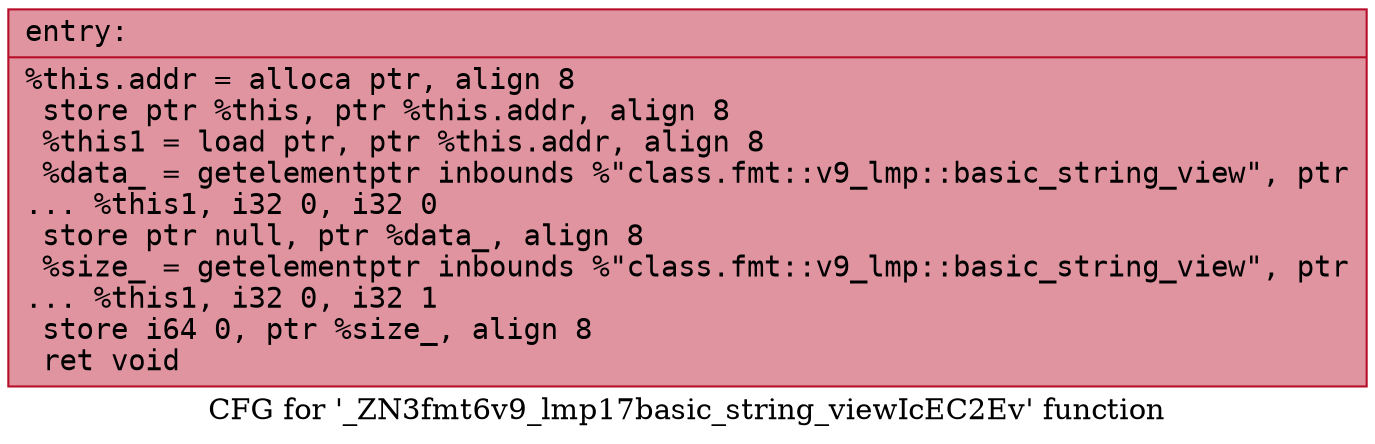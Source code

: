 digraph "CFG for '_ZN3fmt6v9_lmp17basic_string_viewIcEC2Ev' function" {
	label="CFG for '_ZN3fmt6v9_lmp17basic_string_viewIcEC2Ev' function";

	Node0x5584168ce040 [shape=record,color="#b70d28ff", style=filled, fillcolor="#b70d2870" fontname="Courier",label="{entry:\l|  %this.addr = alloca ptr, align 8\l  store ptr %this, ptr %this.addr, align 8\l  %this1 = load ptr, ptr %this.addr, align 8\l  %data_ = getelementptr inbounds %\"class.fmt::v9_lmp::basic_string_view\", ptr\l... %this1, i32 0, i32 0\l  store ptr null, ptr %data_, align 8\l  %size_ = getelementptr inbounds %\"class.fmt::v9_lmp::basic_string_view\", ptr\l... %this1, i32 0, i32 1\l  store i64 0, ptr %size_, align 8\l  ret void\l}"];
}
